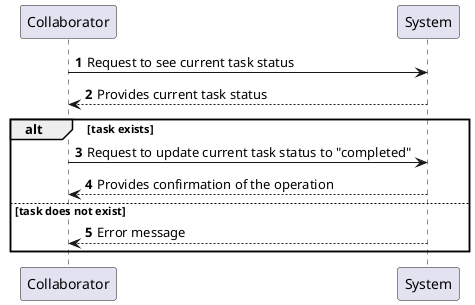 @startuml
'https://plantuml.com/sequence-diagram

autonumber

Collaborator-> System: Request to see current task status
System --> Collaborator: Provides current task status
alt task exists
Collaborator -> System: Request to update current task status to "completed"
Collaborator <-- System: Provides confirmation of the operation
else task does not exist
System --> Collaborator: Error message
end
@enduml